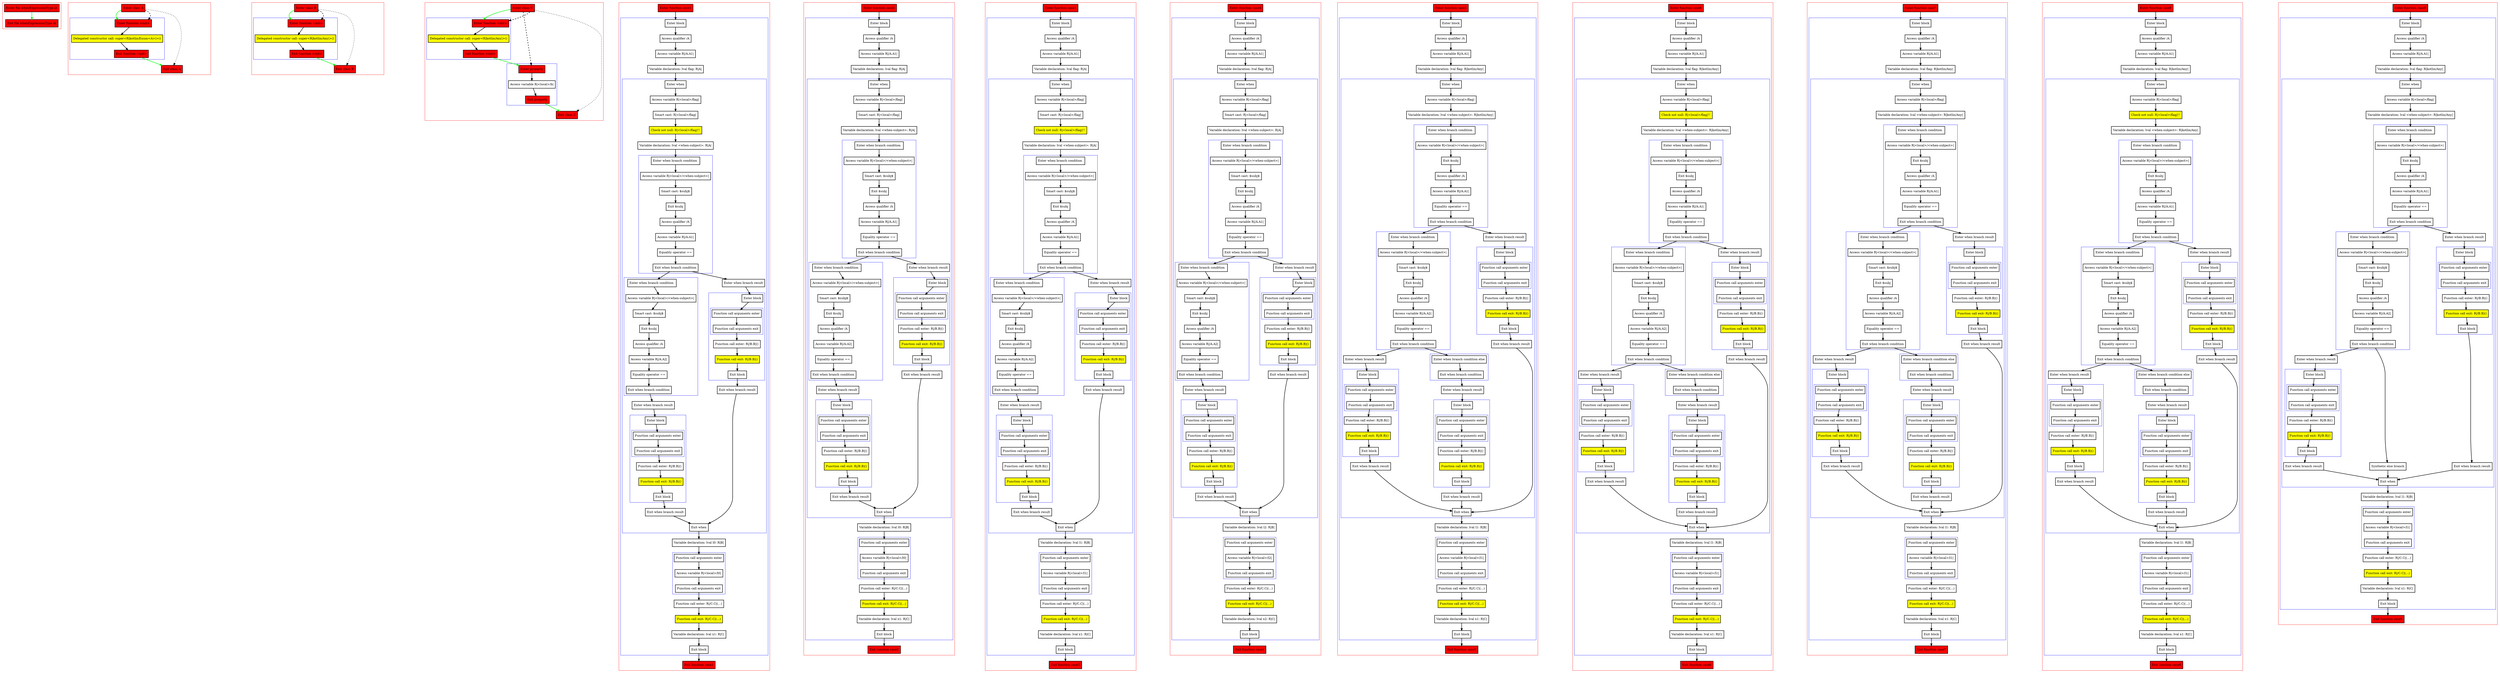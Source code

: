 digraph whenExpressionType_kt {
    graph [nodesep=3]
    node [shape=box penwidth=2]
    edge [penwidth=2]

    subgraph cluster_0 {
        color=red
        0 [label="Enter file whenExpressionType.kt" style="filled" fillcolor=red];
        1 [label="Exit file whenExpressionType.kt" style="filled" fillcolor=red];
    }
    0 -> {1} [color=green];

    subgraph cluster_1 {
        color=red
        2 [label="Enter class A" style="filled" fillcolor=red];
        subgraph cluster_2 {
            color=blue
            3 [label="Enter function <init>" style="filled" fillcolor=red];
            4 [label="Delegated constructor call: super<R|kotlin/Enum<A>|>()" style="filled" fillcolor=yellow];
            5 [label="Exit function <init>" style="filled" fillcolor=red];
        }
        6 [label="Exit class A" style="filled" fillcolor=red];
    }
    2 -> {3} [color=green];
    2 -> {6} [style=dotted];
    2 -> {3} [style=dashed];
    3 -> {4};
    4 -> {5};
    5 -> {6} [color=green];

    subgraph cluster_3 {
        color=red
        7 [label="Enter class B" style="filled" fillcolor=red];
        subgraph cluster_4 {
            color=blue
            8 [label="Enter function <init>" style="filled" fillcolor=red];
            9 [label="Delegated constructor call: super<R|kotlin/Any|>()" style="filled" fillcolor=yellow];
            10 [label="Exit function <init>" style="filled" fillcolor=red];
        }
        11 [label="Exit class B" style="filled" fillcolor=red];
    }
    7 -> {8} [color=green];
    7 -> {11} [style=dotted];
    7 -> {8} [style=dashed];
    8 -> {9};
    9 -> {10};
    10 -> {11} [color=green];

    subgraph cluster_5 {
        color=red
        12 [label="Enter class C" style="filled" fillcolor=red];
        subgraph cluster_6 {
            color=blue
            13 [label="Enter function <init>" style="filled" fillcolor=red];
            14 [label="Delegated constructor call: super<R|kotlin/Any|>()" style="filled" fillcolor=yellow];
            15 [label="Exit function <init>" style="filled" fillcolor=red];
        }
        subgraph cluster_7 {
            color=blue
            16 [label="Enter property" style="filled" fillcolor=red];
            17 [label="Access variable R|<local>/b|"];
            18 [label="Exit property" style="filled" fillcolor=red];
        }
        19 [label="Exit class C" style="filled" fillcolor=red];
    }
    12 -> {13} [color=green];
    12 -> {19} [style=dotted];
    12 -> {13 16} [style=dashed];
    13 -> {14};
    14 -> {15};
    15 -> {16} [color=green];
    16 -> {17};
    17 -> {18};
    18 -> {19} [color=green];

    subgraph cluster_8 {
        color=red
        20 [label="Enter function case1" style="filled" fillcolor=red];
        subgraph cluster_9 {
            color=blue
            21 [label="Enter block"];
            22 [label="Access qualifier /A"];
            23 [label="Access variable R|/A.A1|"];
            24 [label="Variable declaration: lval flag: R|A|"];
            subgraph cluster_10 {
                color=blue
                25 [label="Enter when"];
                26 [label="Access variable R|<local>/flag|"];
                27 [label="Smart cast: R|<local>/flag|"];
                28 [label="Check not null: R|<local>/flag|!!" style="filled" fillcolor=yellow];
                29 [label="Variable declaration: lval <when-subject>: R|A|"];
                subgraph cluster_11 {
                    color=blue
                    30 [label="Enter when branch condition "];
                    31 [label="Access variable R|<local>/<when-subject>|"];
                    32 [label="Smart cast: $subj$"];
                    33 [label="Exit $subj"];
                    34 [label="Access qualifier /A"];
                    35 [label="Access variable R|/A.A1|"];
                    36 [label="Equality operator =="];
                    37 [label="Exit when branch condition"];
                }
                subgraph cluster_12 {
                    color=blue
                    38 [label="Enter when branch condition "];
                    39 [label="Access variable R|<local>/<when-subject>|"];
                    40 [label="Smart cast: $subj$"];
                    41 [label="Exit $subj"];
                    42 [label="Access qualifier /A"];
                    43 [label="Access variable R|/A.A2|"];
                    44 [label="Equality operator =="];
                    45 [label="Exit when branch condition"];
                }
                46 [label="Enter when branch result"];
                subgraph cluster_13 {
                    color=blue
                    47 [label="Enter block"];
                    subgraph cluster_14 {
                        color=blue
                        48 [label="Function call arguments enter"];
                        49 [label="Function call arguments exit"];
                    }
                    50 [label="Function call enter: R|/B.B|()"];
                    51 [label="Function call exit: R|/B.B|()" style="filled" fillcolor=yellow];
                    52 [label="Exit block"];
                }
                53 [label="Exit when branch result"];
                54 [label="Enter when branch result"];
                subgraph cluster_15 {
                    color=blue
                    55 [label="Enter block"];
                    subgraph cluster_16 {
                        color=blue
                        56 [label="Function call arguments enter"];
                        57 [label="Function call arguments exit"];
                    }
                    58 [label="Function call enter: R|/B.B|()"];
                    59 [label="Function call exit: R|/B.B|()" style="filled" fillcolor=yellow];
                    60 [label="Exit block"];
                }
                61 [label="Exit when branch result"];
                62 [label="Exit when"];
            }
            63 [label="Variable declaration: lval l0: R|B|"];
            subgraph cluster_17 {
                color=blue
                64 [label="Function call arguments enter"];
                65 [label="Access variable R|<local>/l0|"];
                66 [label="Function call arguments exit"];
            }
            67 [label="Function call enter: R|/C.C|(...)"];
            68 [label="Function call exit: R|/C.C|(...)" style="filled" fillcolor=yellow];
            69 [label="Variable declaration: lval x1: R|C|"];
            70 [label="Exit block"];
        }
        71 [label="Exit function case1" style="filled" fillcolor=red];
    }
    20 -> {21};
    21 -> {22};
    22 -> {23};
    23 -> {24};
    24 -> {25};
    25 -> {26};
    26 -> {27};
    27 -> {28};
    28 -> {29};
    29 -> {30};
    30 -> {31};
    31 -> {32};
    32 -> {33};
    33 -> {34};
    34 -> {35};
    35 -> {36};
    36 -> {37};
    37 -> {38 54};
    38 -> {39};
    39 -> {40};
    40 -> {41};
    41 -> {42};
    42 -> {43};
    43 -> {44};
    44 -> {45};
    45 -> {46};
    46 -> {47};
    47 -> {48};
    48 -> {49};
    49 -> {50};
    50 -> {51};
    51 -> {52};
    52 -> {53};
    53 -> {62};
    54 -> {55};
    55 -> {56};
    56 -> {57};
    57 -> {58};
    58 -> {59};
    59 -> {60};
    60 -> {61};
    61 -> {62};
    62 -> {63};
    63 -> {64};
    64 -> {65};
    65 -> {66};
    66 -> {67};
    67 -> {68};
    68 -> {69};
    69 -> {70};
    70 -> {71};

    subgraph cluster_18 {
        color=red
        72 [label="Enter function case2" style="filled" fillcolor=red];
        subgraph cluster_19 {
            color=blue
            73 [label="Enter block"];
            74 [label="Access qualifier /A"];
            75 [label="Access variable R|/A.A1|"];
            76 [label="Variable declaration: lval flag: R|A|"];
            subgraph cluster_20 {
                color=blue
                77 [label="Enter when"];
                78 [label="Access variable R|<local>/flag|"];
                79 [label="Smart cast: R|<local>/flag|"];
                80 [label="Variable declaration: lval <when-subject>: R|A|"];
                subgraph cluster_21 {
                    color=blue
                    81 [label="Enter when branch condition "];
                    82 [label="Access variable R|<local>/<when-subject>|"];
                    83 [label="Smart cast: $subj$"];
                    84 [label="Exit $subj"];
                    85 [label="Access qualifier /A"];
                    86 [label="Access variable R|/A.A1|"];
                    87 [label="Equality operator =="];
                    88 [label="Exit when branch condition"];
                }
                subgraph cluster_22 {
                    color=blue
                    89 [label="Enter when branch condition "];
                    90 [label="Access variable R|<local>/<when-subject>|"];
                    91 [label="Smart cast: $subj$"];
                    92 [label="Exit $subj"];
                    93 [label="Access qualifier /A"];
                    94 [label="Access variable R|/A.A2|"];
                    95 [label="Equality operator =="];
                    96 [label="Exit when branch condition"];
                }
                97 [label="Enter when branch result"];
                subgraph cluster_23 {
                    color=blue
                    98 [label="Enter block"];
                    subgraph cluster_24 {
                        color=blue
                        99 [label="Function call arguments enter"];
                        100 [label="Function call arguments exit"];
                    }
                    101 [label="Function call enter: R|/B.B|()"];
                    102 [label="Function call exit: R|/B.B|()" style="filled" fillcolor=yellow];
                    103 [label="Exit block"];
                }
                104 [label="Exit when branch result"];
                105 [label="Enter when branch result"];
                subgraph cluster_25 {
                    color=blue
                    106 [label="Enter block"];
                    subgraph cluster_26 {
                        color=blue
                        107 [label="Function call arguments enter"];
                        108 [label="Function call arguments exit"];
                    }
                    109 [label="Function call enter: R|/B.B|()"];
                    110 [label="Function call exit: R|/B.B|()" style="filled" fillcolor=yellow];
                    111 [label="Exit block"];
                }
                112 [label="Exit when branch result"];
                113 [label="Exit when"];
            }
            114 [label="Variable declaration: lval l0: R|B|"];
            subgraph cluster_27 {
                color=blue
                115 [label="Function call arguments enter"];
                116 [label="Access variable R|<local>/l0|"];
                117 [label="Function call arguments exit"];
            }
            118 [label="Function call enter: R|/C.C|(...)"];
            119 [label="Function call exit: R|/C.C|(...)" style="filled" fillcolor=yellow];
            120 [label="Variable declaration: lval x1: R|C|"];
            121 [label="Exit block"];
        }
        122 [label="Exit function case2" style="filled" fillcolor=red];
    }
    72 -> {73};
    73 -> {74};
    74 -> {75};
    75 -> {76};
    76 -> {77};
    77 -> {78};
    78 -> {79};
    79 -> {80};
    80 -> {81};
    81 -> {82};
    82 -> {83};
    83 -> {84};
    84 -> {85};
    85 -> {86};
    86 -> {87};
    87 -> {88};
    88 -> {89 105};
    89 -> {90};
    90 -> {91};
    91 -> {92};
    92 -> {93};
    93 -> {94};
    94 -> {95};
    95 -> {96};
    96 -> {97};
    97 -> {98};
    98 -> {99};
    99 -> {100};
    100 -> {101};
    101 -> {102};
    102 -> {103};
    103 -> {104};
    104 -> {113};
    105 -> {106};
    106 -> {107};
    107 -> {108};
    108 -> {109};
    109 -> {110};
    110 -> {111};
    111 -> {112};
    112 -> {113};
    113 -> {114};
    114 -> {115};
    115 -> {116};
    116 -> {117};
    117 -> {118};
    118 -> {119};
    119 -> {120};
    120 -> {121};
    121 -> {122};

    subgraph cluster_28 {
        color=red
        123 [label="Enter function case3" style="filled" fillcolor=red];
        subgraph cluster_29 {
            color=blue
            124 [label="Enter block"];
            125 [label="Access qualifier /A"];
            126 [label="Access variable R|/A.A1|"];
            127 [label="Variable declaration: lval flag: R|A|"];
            subgraph cluster_30 {
                color=blue
                128 [label="Enter when"];
                129 [label="Access variable R|<local>/flag|"];
                130 [label="Smart cast: R|<local>/flag|"];
                131 [label="Check not null: R|<local>/flag|!!" style="filled" fillcolor=yellow];
                132 [label="Variable declaration: lval <when-subject>: R|A|"];
                subgraph cluster_31 {
                    color=blue
                    133 [label="Enter when branch condition "];
                    134 [label="Access variable R|<local>/<when-subject>|"];
                    135 [label="Smart cast: $subj$"];
                    136 [label="Exit $subj"];
                    137 [label="Access qualifier /A"];
                    138 [label="Access variable R|/A.A1|"];
                    139 [label="Equality operator =="];
                    140 [label="Exit when branch condition"];
                }
                subgraph cluster_32 {
                    color=blue
                    141 [label="Enter when branch condition "];
                    142 [label="Access variable R|<local>/<when-subject>|"];
                    143 [label="Smart cast: $subj$"];
                    144 [label="Exit $subj"];
                    145 [label="Access qualifier /A"];
                    146 [label="Access variable R|/A.A2|"];
                    147 [label="Equality operator =="];
                    148 [label="Exit when branch condition"];
                }
                149 [label="Enter when branch result"];
                subgraph cluster_33 {
                    color=blue
                    150 [label="Enter block"];
                    subgraph cluster_34 {
                        color=blue
                        151 [label="Function call arguments enter"];
                        152 [label="Function call arguments exit"];
                    }
                    153 [label="Function call enter: R|/B.B|()"];
                    154 [label="Function call exit: R|/B.B|()" style="filled" fillcolor=yellow];
                    155 [label="Exit block"];
                }
                156 [label="Exit when branch result"];
                157 [label="Enter when branch result"];
                subgraph cluster_35 {
                    color=blue
                    158 [label="Enter block"];
                    subgraph cluster_36 {
                        color=blue
                        159 [label="Function call arguments enter"];
                        160 [label="Function call arguments exit"];
                    }
                    161 [label="Function call enter: R|/B.B|()"];
                    162 [label="Function call exit: R|/B.B|()" style="filled" fillcolor=yellow];
                    163 [label="Exit block"];
                }
                164 [label="Exit when branch result"];
                165 [label="Exit when"];
            }
            166 [label="Variable declaration: lval l1: R|B|"];
            subgraph cluster_37 {
                color=blue
                167 [label="Function call arguments enter"];
                168 [label="Access variable R|<local>/l1|"];
                169 [label="Function call arguments exit"];
            }
            170 [label="Function call enter: R|/C.C|(...)"];
            171 [label="Function call exit: R|/C.C|(...)" style="filled" fillcolor=yellow];
            172 [label="Variable declaration: lval x1: R|C|"];
            173 [label="Exit block"];
        }
        174 [label="Exit function case3" style="filled" fillcolor=red];
    }
    123 -> {124};
    124 -> {125};
    125 -> {126};
    126 -> {127};
    127 -> {128};
    128 -> {129};
    129 -> {130};
    130 -> {131};
    131 -> {132};
    132 -> {133};
    133 -> {134};
    134 -> {135};
    135 -> {136};
    136 -> {137};
    137 -> {138};
    138 -> {139};
    139 -> {140};
    140 -> {141 157};
    141 -> {142};
    142 -> {143};
    143 -> {144};
    144 -> {145};
    145 -> {146};
    146 -> {147};
    147 -> {148};
    148 -> {149};
    149 -> {150};
    150 -> {151};
    151 -> {152};
    152 -> {153};
    153 -> {154};
    154 -> {155};
    155 -> {156};
    156 -> {165};
    157 -> {158};
    158 -> {159};
    159 -> {160};
    160 -> {161};
    161 -> {162};
    162 -> {163};
    163 -> {164};
    164 -> {165};
    165 -> {166};
    166 -> {167};
    167 -> {168};
    168 -> {169};
    169 -> {170};
    170 -> {171};
    171 -> {172};
    172 -> {173};
    173 -> {174};

    subgraph cluster_38 {
        color=red
        175 [label="Enter function case4" style="filled" fillcolor=red];
        subgraph cluster_39 {
            color=blue
            176 [label="Enter block"];
            177 [label="Access qualifier /A"];
            178 [label="Access variable R|/A.A1|"];
            179 [label="Variable declaration: lval flag: R|A|"];
            subgraph cluster_40 {
                color=blue
                180 [label="Enter when"];
                181 [label="Access variable R|<local>/flag|"];
                182 [label="Smart cast: R|<local>/flag|"];
                183 [label="Variable declaration: lval <when-subject>: R|A|"];
                subgraph cluster_41 {
                    color=blue
                    184 [label="Enter when branch condition "];
                    185 [label="Access variable R|<local>/<when-subject>|"];
                    186 [label="Smart cast: $subj$"];
                    187 [label="Exit $subj"];
                    188 [label="Access qualifier /A"];
                    189 [label="Access variable R|/A.A1|"];
                    190 [label="Equality operator =="];
                    191 [label="Exit when branch condition"];
                }
                subgraph cluster_42 {
                    color=blue
                    192 [label="Enter when branch condition "];
                    193 [label="Access variable R|<local>/<when-subject>|"];
                    194 [label="Smart cast: $subj$"];
                    195 [label="Exit $subj"];
                    196 [label="Access qualifier /A"];
                    197 [label="Access variable R|/A.A2|"];
                    198 [label="Equality operator =="];
                    199 [label="Exit when branch condition"];
                }
                200 [label="Enter when branch result"];
                subgraph cluster_43 {
                    color=blue
                    201 [label="Enter block"];
                    subgraph cluster_44 {
                        color=blue
                        202 [label="Function call arguments enter"];
                        203 [label="Function call arguments exit"];
                    }
                    204 [label="Function call enter: R|/B.B|()"];
                    205 [label="Function call exit: R|/B.B|()" style="filled" fillcolor=yellow];
                    206 [label="Exit block"];
                }
                207 [label="Exit when branch result"];
                208 [label="Enter when branch result"];
                subgraph cluster_45 {
                    color=blue
                    209 [label="Enter block"];
                    subgraph cluster_46 {
                        color=blue
                        210 [label="Function call arguments enter"];
                        211 [label="Function call arguments exit"];
                    }
                    212 [label="Function call enter: R|/B.B|()"];
                    213 [label="Function call exit: R|/B.B|()" style="filled" fillcolor=yellow];
                    214 [label="Exit block"];
                }
                215 [label="Exit when branch result"];
                216 [label="Exit when"];
            }
            217 [label="Variable declaration: lval l2: R|B|"];
            subgraph cluster_47 {
                color=blue
                218 [label="Function call arguments enter"];
                219 [label="Access variable R|<local>/l2|"];
                220 [label="Function call arguments exit"];
            }
            221 [label="Function call enter: R|/C.C|(...)"];
            222 [label="Function call exit: R|/C.C|(...)" style="filled" fillcolor=yellow];
            223 [label="Variable declaration: lval x2: R|C|"];
            224 [label="Exit block"];
        }
        225 [label="Exit function case4" style="filled" fillcolor=red];
    }
    175 -> {176};
    176 -> {177};
    177 -> {178};
    178 -> {179};
    179 -> {180};
    180 -> {181};
    181 -> {182};
    182 -> {183};
    183 -> {184};
    184 -> {185};
    185 -> {186};
    186 -> {187};
    187 -> {188};
    188 -> {189};
    189 -> {190};
    190 -> {191};
    191 -> {192 208};
    192 -> {193};
    193 -> {194};
    194 -> {195};
    195 -> {196};
    196 -> {197};
    197 -> {198};
    198 -> {199};
    199 -> {200};
    200 -> {201};
    201 -> {202};
    202 -> {203};
    203 -> {204};
    204 -> {205};
    205 -> {206};
    206 -> {207};
    207 -> {216};
    208 -> {209};
    209 -> {210};
    210 -> {211};
    211 -> {212};
    212 -> {213};
    213 -> {214};
    214 -> {215};
    215 -> {216};
    216 -> {217};
    217 -> {218};
    218 -> {219};
    219 -> {220};
    220 -> {221};
    221 -> {222};
    222 -> {223};
    223 -> {224};
    224 -> {225};

    subgraph cluster_48 {
        color=red
        226 [label="Enter function case5" style="filled" fillcolor=red];
        subgraph cluster_49 {
            color=blue
            227 [label="Enter block"];
            228 [label="Access qualifier /A"];
            229 [label="Access variable R|/A.A1|"];
            230 [label="Variable declaration: lval flag: R|kotlin/Any|"];
            subgraph cluster_50 {
                color=blue
                231 [label="Enter when"];
                232 [label="Access variable R|<local>/flag|"];
                233 [label="Variable declaration: lval <when-subject>: R|kotlin/Any|"];
                subgraph cluster_51 {
                    color=blue
                    234 [label="Enter when branch condition "];
                    235 [label="Access variable R|<local>/<when-subject>|"];
                    236 [label="Exit $subj"];
                    237 [label="Access qualifier /A"];
                    238 [label="Access variable R|/A.A1|"];
                    239 [label="Equality operator =="];
                    240 [label="Exit when branch condition"];
                }
                subgraph cluster_52 {
                    color=blue
                    241 [label="Enter when branch condition "];
                    242 [label="Access variable R|<local>/<when-subject>|"];
                    243 [label="Smart cast: $subj$"];
                    244 [label="Exit $subj"];
                    245 [label="Access qualifier /A"];
                    246 [label="Access variable R|/A.A2|"];
                    247 [label="Equality operator =="];
                    248 [label="Exit when branch condition"];
                }
                subgraph cluster_53 {
                    color=blue
                    249 [label="Enter when branch condition else"];
                    250 [label="Exit when branch condition"];
                }
                251 [label="Enter when branch result"];
                subgraph cluster_54 {
                    color=blue
                    252 [label="Enter block"];
                    subgraph cluster_55 {
                        color=blue
                        253 [label="Function call arguments enter"];
                        254 [label="Function call arguments exit"];
                    }
                    255 [label="Function call enter: R|/B.B|()"];
                    256 [label="Function call exit: R|/B.B|()" style="filled" fillcolor=yellow];
                    257 [label="Exit block"];
                }
                258 [label="Exit when branch result"];
                259 [label="Enter when branch result"];
                subgraph cluster_56 {
                    color=blue
                    260 [label="Enter block"];
                    subgraph cluster_57 {
                        color=blue
                        261 [label="Function call arguments enter"];
                        262 [label="Function call arguments exit"];
                    }
                    263 [label="Function call enter: R|/B.B|()"];
                    264 [label="Function call exit: R|/B.B|()" style="filled" fillcolor=yellow];
                    265 [label="Exit block"];
                }
                266 [label="Exit when branch result"];
                267 [label="Enter when branch result"];
                subgraph cluster_58 {
                    color=blue
                    268 [label="Enter block"];
                    subgraph cluster_59 {
                        color=blue
                        269 [label="Function call arguments enter"];
                        270 [label="Function call arguments exit"];
                    }
                    271 [label="Function call enter: R|/B.B|()"];
                    272 [label="Function call exit: R|/B.B|()" style="filled" fillcolor=yellow];
                    273 [label="Exit block"];
                }
                274 [label="Exit when branch result"];
                275 [label="Exit when"];
            }
            276 [label="Variable declaration: lval l1: R|B|"];
            subgraph cluster_60 {
                color=blue
                277 [label="Function call arguments enter"];
                278 [label="Access variable R|<local>/l1|"];
                279 [label="Function call arguments exit"];
            }
            280 [label="Function call enter: R|/C.C|(...)"];
            281 [label="Function call exit: R|/C.C|(...)" style="filled" fillcolor=yellow];
            282 [label="Variable declaration: lval x1: R|C|"];
            283 [label="Exit block"];
        }
        284 [label="Exit function case5" style="filled" fillcolor=red];
    }
    226 -> {227};
    227 -> {228};
    228 -> {229};
    229 -> {230};
    230 -> {231};
    231 -> {232};
    232 -> {233};
    233 -> {234};
    234 -> {235};
    235 -> {236};
    236 -> {237};
    237 -> {238};
    238 -> {239};
    239 -> {240};
    240 -> {241 267};
    241 -> {242};
    242 -> {243};
    243 -> {244};
    244 -> {245};
    245 -> {246};
    246 -> {247};
    247 -> {248};
    248 -> {249 259};
    249 -> {250};
    250 -> {251};
    251 -> {252};
    252 -> {253};
    253 -> {254};
    254 -> {255};
    255 -> {256};
    256 -> {257};
    257 -> {258};
    258 -> {275};
    259 -> {260};
    260 -> {261};
    261 -> {262};
    262 -> {263};
    263 -> {264};
    264 -> {265};
    265 -> {266};
    266 -> {275};
    267 -> {268};
    268 -> {269};
    269 -> {270};
    270 -> {271};
    271 -> {272};
    272 -> {273};
    273 -> {274};
    274 -> {275};
    275 -> {276};
    276 -> {277};
    277 -> {278};
    278 -> {279};
    279 -> {280};
    280 -> {281};
    281 -> {282};
    282 -> {283};
    283 -> {284};

    subgraph cluster_61 {
        color=red
        285 [label="Enter function case6" style="filled" fillcolor=red];
        subgraph cluster_62 {
            color=blue
            286 [label="Enter block"];
            287 [label="Access qualifier /A"];
            288 [label="Access variable R|/A.A1|"];
            289 [label="Variable declaration: lval flag: R|kotlin/Any|"];
            subgraph cluster_63 {
                color=blue
                290 [label="Enter when"];
                291 [label="Access variable R|<local>/flag|"];
                292 [label="Check not null: R|<local>/flag|!!" style="filled" fillcolor=yellow];
                293 [label="Variable declaration: lval <when-subject>: R|kotlin/Any|"];
                subgraph cluster_64 {
                    color=blue
                    294 [label="Enter when branch condition "];
                    295 [label="Access variable R|<local>/<when-subject>|"];
                    296 [label="Exit $subj"];
                    297 [label="Access qualifier /A"];
                    298 [label="Access variable R|/A.A1|"];
                    299 [label="Equality operator =="];
                    300 [label="Exit when branch condition"];
                }
                subgraph cluster_65 {
                    color=blue
                    301 [label="Enter when branch condition "];
                    302 [label="Access variable R|<local>/<when-subject>|"];
                    303 [label="Smart cast: $subj$"];
                    304 [label="Exit $subj"];
                    305 [label="Access qualifier /A"];
                    306 [label="Access variable R|/A.A2|"];
                    307 [label="Equality operator =="];
                    308 [label="Exit when branch condition"];
                }
                subgraph cluster_66 {
                    color=blue
                    309 [label="Enter when branch condition else"];
                    310 [label="Exit when branch condition"];
                }
                311 [label="Enter when branch result"];
                subgraph cluster_67 {
                    color=blue
                    312 [label="Enter block"];
                    subgraph cluster_68 {
                        color=blue
                        313 [label="Function call arguments enter"];
                        314 [label="Function call arguments exit"];
                    }
                    315 [label="Function call enter: R|/B.B|()"];
                    316 [label="Function call exit: R|/B.B|()" style="filled" fillcolor=yellow];
                    317 [label="Exit block"];
                }
                318 [label="Exit when branch result"];
                319 [label="Enter when branch result"];
                subgraph cluster_69 {
                    color=blue
                    320 [label="Enter block"];
                    subgraph cluster_70 {
                        color=blue
                        321 [label="Function call arguments enter"];
                        322 [label="Function call arguments exit"];
                    }
                    323 [label="Function call enter: R|/B.B|()"];
                    324 [label="Function call exit: R|/B.B|()" style="filled" fillcolor=yellow];
                    325 [label="Exit block"];
                }
                326 [label="Exit when branch result"];
                327 [label="Enter when branch result"];
                subgraph cluster_71 {
                    color=blue
                    328 [label="Enter block"];
                    subgraph cluster_72 {
                        color=blue
                        329 [label="Function call arguments enter"];
                        330 [label="Function call arguments exit"];
                    }
                    331 [label="Function call enter: R|/B.B|()"];
                    332 [label="Function call exit: R|/B.B|()" style="filled" fillcolor=yellow];
                    333 [label="Exit block"];
                }
                334 [label="Exit when branch result"];
                335 [label="Exit when"];
            }
            336 [label="Variable declaration: lval l1: R|B|"];
            subgraph cluster_73 {
                color=blue
                337 [label="Function call arguments enter"];
                338 [label="Access variable R|<local>/l1|"];
                339 [label="Function call arguments exit"];
            }
            340 [label="Function call enter: R|/C.C|(...)"];
            341 [label="Function call exit: R|/C.C|(...)" style="filled" fillcolor=yellow];
            342 [label="Variable declaration: lval x1: R|C|"];
            343 [label="Exit block"];
        }
        344 [label="Exit function case6" style="filled" fillcolor=red];
    }
    285 -> {286};
    286 -> {287};
    287 -> {288};
    288 -> {289};
    289 -> {290};
    290 -> {291};
    291 -> {292};
    292 -> {293};
    293 -> {294};
    294 -> {295};
    295 -> {296};
    296 -> {297};
    297 -> {298};
    298 -> {299};
    299 -> {300};
    300 -> {301 327};
    301 -> {302};
    302 -> {303};
    303 -> {304};
    304 -> {305};
    305 -> {306};
    306 -> {307};
    307 -> {308};
    308 -> {309 319};
    309 -> {310};
    310 -> {311};
    311 -> {312};
    312 -> {313};
    313 -> {314};
    314 -> {315};
    315 -> {316};
    316 -> {317};
    317 -> {318};
    318 -> {335};
    319 -> {320};
    320 -> {321};
    321 -> {322};
    322 -> {323};
    323 -> {324};
    324 -> {325};
    325 -> {326};
    326 -> {335};
    327 -> {328};
    328 -> {329};
    329 -> {330};
    330 -> {331};
    331 -> {332};
    332 -> {333};
    333 -> {334};
    334 -> {335};
    335 -> {336};
    336 -> {337};
    337 -> {338};
    338 -> {339};
    339 -> {340};
    340 -> {341};
    341 -> {342};
    342 -> {343};
    343 -> {344};

    subgraph cluster_74 {
        color=red
        345 [label="Enter function case7" style="filled" fillcolor=red];
        subgraph cluster_75 {
            color=blue
            346 [label="Enter block"];
            347 [label="Access qualifier /A"];
            348 [label="Access variable R|/A.A1|"];
            349 [label="Variable declaration: lval flag: R|kotlin/Any|"];
            subgraph cluster_76 {
                color=blue
                350 [label="Enter when"];
                351 [label="Access variable R|<local>/flag|"];
                352 [label="Variable declaration: lval <when-subject>: R|kotlin/Any|"];
                subgraph cluster_77 {
                    color=blue
                    353 [label="Enter when branch condition "];
                    354 [label="Access variable R|<local>/<when-subject>|"];
                    355 [label="Exit $subj"];
                    356 [label="Access qualifier /A"];
                    357 [label="Access variable R|/A.A1|"];
                    358 [label="Equality operator =="];
                    359 [label="Exit when branch condition"];
                }
                subgraph cluster_78 {
                    color=blue
                    360 [label="Enter when branch condition "];
                    361 [label="Access variable R|<local>/<when-subject>|"];
                    362 [label="Smart cast: $subj$"];
                    363 [label="Exit $subj"];
                    364 [label="Access qualifier /A"];
                    365 [label="Access variable R|/A.A2|"];
                    366 [label="Equality operator =="];
                    367 [label="Exit when branch condition"];
                }
                subgraph cluster_79 {
                    color=blue
                    368 [label="Enter when branch condition else"];
                    369 [label="Exit when branch condition"];
                }
                370 [label="Enter when branch result"];
                subgraph cluster_80 {
                    color=blue
                    371 [label="Enter block"];
                    subgraph cluster_81 {
                        color=blue
                        372 [label="Function call arguments enter"];
                        373 [label="Function call arguments exit"];
                    }
                    374 [label="Function call enter: R|/B.B|()"];
                    375 [label="Function call exit: R|/B.B|()" style="filled" fillcolor=yellow];
                    376 [label="Exit block"];
                }
                377 [label="Exit when branch result"];
                378 [label="Enter when branch result"];
                subgraph cluster_82 {
                    color=blue
                    379 [label="Enter block"];
                    subgraph cluster_83 {
                        color=blue
                        380 [label="Function call arguments enter"];
                        381 [label="Function call arguments exit"];
                    }
                    382 [label="Function call enter: R|/B.B|()"];
                    383 [label="Function call exit: R|/B.B|()" style="filled" fillcolor=yellow];
                    384 [label="Exit block"];
                }
                385 [label="Exit when branch result"];
                386 [label="Enter when branch result"];
                subgraph cluster_84 {
                    color=blue
                    387 [label="Enter block"];
                    subgraph cluster_85 {
                        color=blue
                        388 [label="Function call arguments enter"];
                        389 [label="Function call arguments exit"];
                    }
                    390 [label="Function call enter: R|/B.B|()"];
                    391 [label="Function call exit: R|/B.B|()" style="filled" fillcolor=yellow];
                    392 [label="Exit block"];
                }
                393 [label="Exit when branch result"];
                394 [label="Exit when"];
            }
            395 [label="Variable declaration: lval l1: R|B|"];
            subgraph cluster_86 {
                color=blue
                396 [label="Function call arguments enter"];
                397 [label="Access variable R|<local>/l1|"];
                398 [label="Function call arguments exit"];
            }
            399 [label="Function call enter: R|/C.C|(...)"];
            400 [label="Function call exit: R|/C.C|(...)" style="filled" fillcolor=yellow];
            401 [label="Variable declaration: lval x1: R|C|"];
            402 [label="Exit block"];
        }
        403 [label="Exit function case7" style="filled" fillcolor=red];
    }
    345 -> {346};
    346 -> {347};
    347 -> {348};
    348 -> {349};
    349 -> {350};
    350 -> {351};
    351 -> {352};
    352 -> {353};
    353 -> {354};
    354 -> {355};
    355 -> {356};
    356 -> {357};
    357 -> {358};
    358 -> {359};
    359 -> {360 386};
    360 -> {361};
    361 -> {362};
    362 -> {363};
    363 -> {364};
    364 -> {365};
    365 -> {366};
    366 -> {367};
    367 -> {368 378};
    368 -> {369};
    369 -> {370};
    370 -> {371};
    371 -> {372};
    372 -> {373};
    373 -> {374};
    374 -> {375};
    375 -> {376};
    376 -> {377};
    377 -> {394};
    378 -> {379};
    379 -> {380};
    380 -> {381};
    381 -> {382};
    382 -> {383};
    383 -> {384};
    384 -> {385};
    385 -> {394};
    386 -> {387};
    387 -> {388};
    388 -> {389};
    389 -> {390};
    390 -> {391};
    391 -> {392};
    392 -> {393};
    393 -> {394};
    394 -> {395};
    395 -> {396};
    396 -> {397};
    397 -> {398};
    398 -> {399};
    399 -> {400};
    400 -> {401};
    401 -> {402};
    402 -> {403};

    subgraph cluster_87 {
        color=red
        404 [label="Enter function case8" style="filled" fillcolor=red];
        subgraph cluster_88 {
            color=blue
            405 [label="Enter block"];
            406 [label="Access qualifier /A"];
            407 [label="Access variable R|/A.A1|"];
            408 [label="Variable declaration: lval flag: R|kotlin/Any|"];
            subgraph cluster_89 {
                color=blue
                409 [label="Enter when"];
                410 [label="Access variable R|<local>/flag|"];
                411 [label="Check not null: R|<local>/flag|!!" style="filled" fillcolor=yellow];
                412 [label="Variable declaration: lval <when-subject>: R|kotlin/Any|"];
                subgraph cluster_90 {
                    color=blue
                    413 [label="Enter when branch condition "];
                    414 [label="Access variable R|<local>/<when-subject>|"];
                    415 [label="Exit $subj"];
                    416 [label="Access qualifier /A"];
                    417 [label="Access variable R|/A.A1|"];
                    418 [label="Equality operator =="];
                    419 [label="Exit when branch condition"];
                }
                subgraph cluster_91 {
                    color=blue
                    420 [label="Enter when branch condition "];
                    421 [label="Access variable R|<local>/<when-subject>|"];
                    422 [label="Smart cast: $subj$"];
                    423 [label="Exit $subj"];
                    424 [label="Access qualifier /A"];
                    425 [label="Access variable R|/A.A2|"];
                    426 [label="Equality operator =="];
                    427 [label="Exit when branch condition"];
                }
                subgraph cluster_92 {
                    color=blue
                    428 [label="Enter when branch condition else"];
                    429 [label="Exit when branch condition"];
                }
                430 [label="Enter when branch result"];
                subgraph cluster_93 {
                    color=blue
                    431 [label="Enter block"];
                    subgraph cluster_94 {
                        color=blue
                        432 [label="Function call arguments enter"];
                        433 [label="Function call arguments exit"];
                    }
                    434 [label="Function call enter: R|/B.B|()"];
                    435 [label="Function call exit: R|/B.B|()" style="filled" fillcolor=yellow];
                    436 [label="Exit block"];
                }
                437 [label="Exit when branch result"];
                438 [label="Enter when branch result"];
                subgraph cluster_95 {
                    color=blue
                    439 [label="Enter block"];
                    subgraph cluster_96 {
                        color=blue
                        440 [label="Function call arguments enter"];
                        441 [label="Function call arguments exit"];
                    }
                    442 [label="Function call enter: R|/B.B|()"];
                    443 [label="Function call exit: R|/B.B|()" style="filled" fillcolor=yellow];
                    444 [label="Exit block"];
                }
                445 [label="Exit when branch result"];
                446 [label="Enter when branch result"];
                subgraph cluster_97 {
                    color=blue
                    447 [label="Enter block"];
                    subgraph cluster_98 {
                        color=blue
                        448 [label="Function call arguments enter"];
                        449 [label="Function call arguments exit"];
                    }
                    450 [label="Function call enter: R|/B.B|()"];
                    451 [label="Function call exit: R|/B.B|()" style="filled" fillcolor=yellow];
                    452 [label="Exit block"];
                }
                453 [label="Exit when branch result"];
                454 [label="Exit when"];
            }
            455 [label="Variable declaration: lval l1: R|B|"];
            subgraph cluster_99 {
                color=blue
                456 [label="Function call arguments enter"];
                457 [label="Access variable R|<local>/l1|"];
                458 [label="Function call arguments exit"];
            }
            459 [label="Function call enter: R|/C.C|(...)"];
            460 [label="Function call exit: R|/C.C|(...)" style="filled" fillcolor=yellow];
            461 [label="Variable declaration: lval x1: R|C|"];
            462 [label="Exit block"];
        }
        463 [label="Exit function case8" style="filled" fillcolor=red];
    }
    404 -> {405};
    405 -> {406};
    406 -> {407};
    407 -> {408};
    408 -> {409};
    409 -> {410};
    410 -> {411};
    411 -> {412};
    412 -> {413};
    413 -> {414};
    414 -> {415};
    415 -> {416};
    416 -> {417};
    417 -> {418};
    418 -> {419};
    419 -> {420 446};
    420 -> {421};
    421 -> {422};
    422 -> {423};
    423 -> {424};
    424 -> {425};
    425 -> {426};
    426 -> {427};
    427 -> {428 438};
    428 -> {429};
    429 -> {430};
    430 -> {431};
    431 -> {432};
    432 -> {433};
    433 -> {434};
    434 -> {435};
    435 -> {436};
    436 -> {437};
    437 -> {454};
    438 -> {439};
    439 -> {440};
    440 -> {441};
    441 -> {442};
    442 -> {443};
    443 -> {444};
    444 -> {445};
    445 -> {454};
    446 -> {447};
    447 -> {448};
    448 -> {449};
    449 -> {450};
    450 -> {451};
    451 -> {452};
    452 -> {453};
    453 -> {454};
    454 -> {455};
    455 -> {456};
    456 -> {457};
    457 -> {458};
    458 -> {459};
    459 -> {460};
    460 -> {461};
    461 -> {462};
    462 -> {463};

    subgraph cluster_100 {
        color=red
        464 [label="Enter function case9" style="filled" fillcolor=red];
        subgraph cluster_101 {
            color=blue
            465 [label="Enter block"];
            466 [label="Access qualifier /A"];
            467 [label="Access variable R|/A.A1|"];
            468 [label="Variable declaration: lval flag: R|kotlin/Any|"];
            subgraph cluster_102 {
                color=blue
                469 [label="Enter when"];
                470 [label="Access variable R|<local>/flag|"];
                471 [label="Variable declaration: lval <when-subject>: R|kotlin/Any|"];
                subgraph cluster_103 {
                    color=blue
                    472 [label="Enter when branch condition "];
                    473 [label="Access variable R|<local>/<when-subject>|"];
                    474 [label="Exit $subj"];
                    475 [label="Access qualifier /A"];
                    476 [label="Access variable R|/A.A1|"];
                    477 [label="Equality operator =="];
                    478 [label="Exit when branch condition"];
                }
                subgraph cluster_104 {
                    color=blue
                    479 [label="Enter when branch condition "];
                    480 [label="Access variable R|<local>/<when-subject>|"];
                    481 [label="Smart cast: $subj$"];
                    482 [label="Exit $subj"];
                    483 [label="Access qualifier /A"];
                    484 [label="Access variable R|/A.A2|"];
                    485 [label="Equality operator =="];
                    486 [label="Exit when branch condition"];
                }
                487 [label="Synthetic else branch"];
                488 [label="Enter when branch result"];
                subgraph cluster_105 {
                    color=blue
                    489 [label="Enter block"];
                    subgraph cluster_106 {
                        color=blue
                        490 [label="Function call arguments enter"];
                        491 [label="Function call arguments exit"];
                    }
                    492 [label="Function call enter: R|/B.B|()"];
                    493 [label="Function call exit: R|/B.B|()" style="filled" fillcolor=yellow];
                    494 [label="Exit block"];
                }
                495 [label="Exit when branch result"];
                496 [label="Enter when branch result"];
                subgraph cluster_107 {
                    color=blue
                    497 [label="Enter block"];
                    subgraph cluster_108 {
                        color=blue
                        498 [label="Function call arguments enter"];
                        499 [label="Function call arguments exit"];
                    }
                    500 [label="Function call enter: R|/B.B|()"];
                    501 [label="Function call exit: R|/B.B|()" style="filled" fillcolor=yellow];
                    502 [label="Exit block"];
                }
                503 [label="Exit when branch result"];
                504 [label="Exit when"];
            }
            505 [label="Variable declaration: lval l1: R|B|"];
            subgraph cluster_109 {
                color=blue
                506 [label="Function call arguments enter"];
                507 [label="Access variable R|<local>/l1|"];
                508 [label="Function call arguments exit"];
            }
            509 [label="Function call enter: R|/C.C|(...)"];
            510 [label="Function call exit: R|/C.C|(...)" style="filled" fillcolor=yellow];
            511 [label="Variable declaration: lval x1: R|C|"];
            512 [label="Exit block"];
        }
        513 [label="Exit function case9" style="filled" fillcolor=red];
    }
    464 -> {465};
    465 -> {466};
    466 -> {467};
    467 -> {468};
    468 -> {469};
    469 -> {470};
    470 -> {471};
    471 -> {472};
    472 -> {473};
    473 -> {474};
    474 -> {475};
    475 -> {476};
    476 -> {477};
    477 -> {478};
    478 -> {479 496};
    479 -> {480};
    480 -> {481};
    481 -> {482};
    482 -> {483};
    483 -> {484};
    484 -> {485};
    485 -> {486};
    486 -> {487 488};
    487 -> {504};
    488 -> {489};
    489 -> {490};
    490 -> {491};
    491 -> {492};
    492 -> {493};
    493 -> {494};
    494 -> {495};
    495 -> {504};
    496 -> {497};
    497 -> {498};
    498 -> {499};
    499 -> {500};
    500 -> {501};
    501 -> {502};
    502 -> {503};
    503 -> {504};
    504 -> {505};
    505 -> {506};
    506 -> {507};
    507 -> {508};
    508 -> {509};
    509 -> {510};
    510 -> {511};
    511 -> {512};
    512 -> {513};

}
